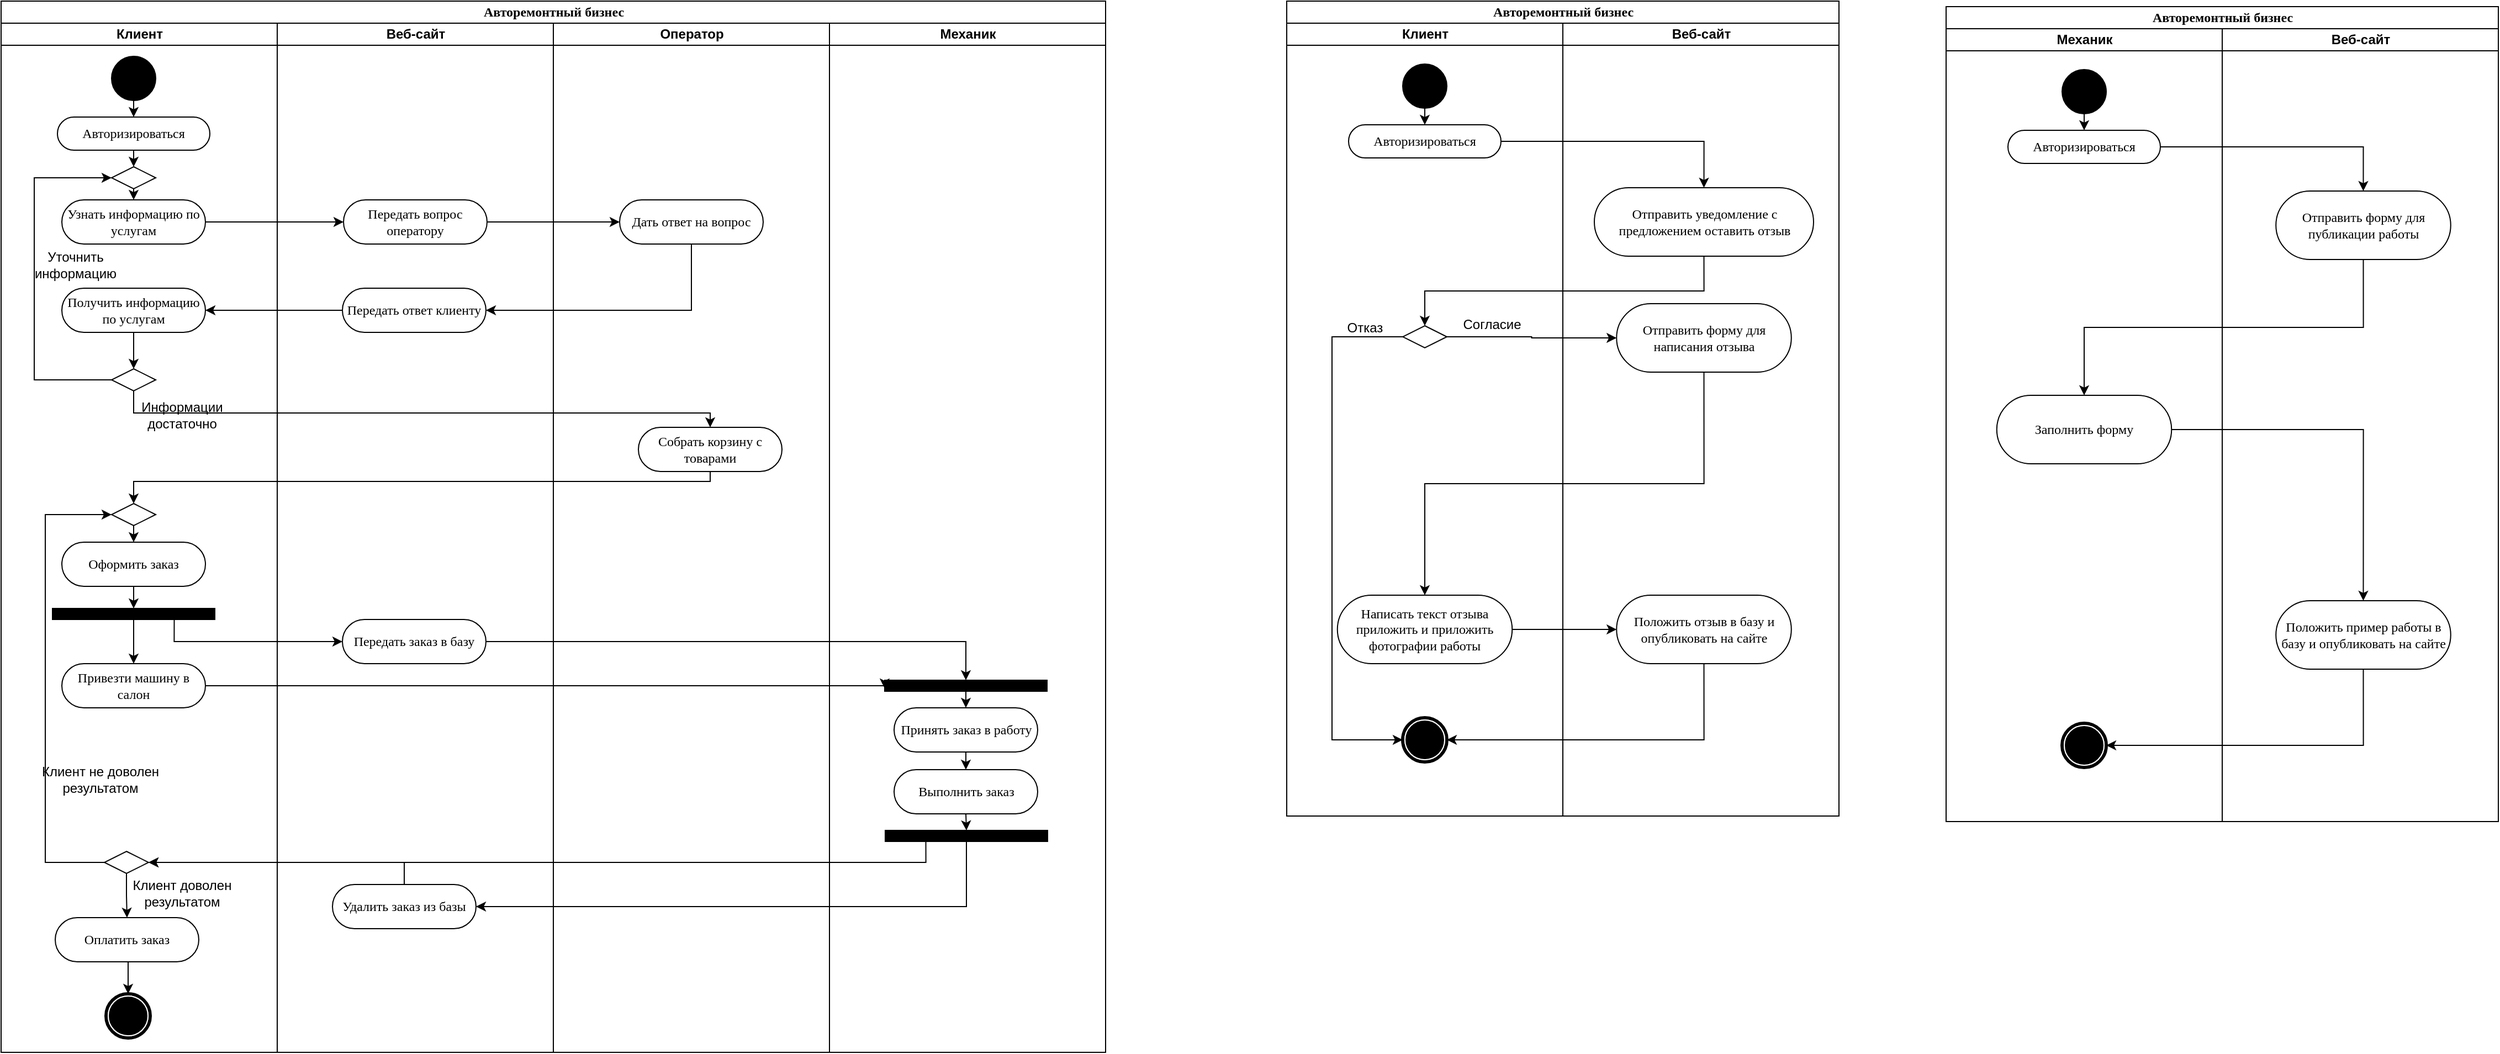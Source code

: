 <mxfile version="26.2.13">
  <diagram name="Page-1" id="0783ab3e-0a74-02c8-0abd-f7b4e66b4bec">
    <mxGraphModel dx="2633" dy="821" grid="0" gridSize="10" guides="1" tooltips="1" connect="1" arrows="1" fold="1" page="0" pageScale="1" pageWidth="850" pageHeight="1100" background="none" math="0" shadow="0">
      <root>
        <mxCell id="0" />
        <mxCell id="1" parent="0" />
        <mxCell id="1c1d494c118603dd-1" value="Авторемонтный бизнес" style="swimlane;html=1;childLayout=stackLayout;startSize=20;rounded=0;shadow=0;comic=0;labelBackgroundColor=none;strokeWidth=1;fontFamily=Verdana;fontSize=12;align=center;" parent="1" vertex="1">
          <mxGeometry x="-482" y="24" width="1000" height="952" as="geometry" />
        </mxCell>
        <mxCell id="1c1d494c118603dd-2" value="Клиент" style="swimlane;html=1;startSize=20;" parent="1c1d494c118603dd-1" vertex="1">
          <mxGeometry y="20" width="250" height="932" as="geometry" />
        </mxCell>
        <mxCell id="1c1d494c118603dd-6" value="Узнать информацию по услугам" style="rounded=1;whiteSpace=wrap;html=1;shadow=0;comic=0;labelBackgroundColor=none;strokeWidth=1;fontFamily=Verdana;fontSize=12;align=center;arcSize=50;" parent="1c1d494c118603dd-2" vertex="1">
          <mxGeometry x="55" y="160" width="130" height="40" as="geometry" />
        </mxCell>
        <mxCell id="mRWU8JhYGGB55TLCzHCI-21" style="edgeStyle=orthogonalEdgeStyle;rounded=0;orthogonalLoop=1;jettySize=auto;html=1;exitX=0.5;exitY=1;exitDx=0;exitDy=0;entryX=0.5;entryY=0;entryDx=0;entryDy=0;" edge="1" parent="1c1d494c118603dd-2" source="60571a20871a0731-4" target="60571a20871a0731-8">
          <mxGeometry relative="1" as="geometry" />
        </mxCell>
        <mxCell id="60571a20871a0731-4" value="" style="ellipse;whiteSpace=wrap;html=1;rounded=0;shadow=0;comic=0;labelBackgroundColor=none;strokeWidth=1;fillColor=#000000;fontFamily=Verdana;fontSize=12;align=center;" parent="1c1d494c118603dd-2" vertex="1">
          <mxGeometry x="100" y="30" width="40" height="40" as="geometry" />
        </mxCell>
        <mxCell id="ITNqKYcbNvVYaU0ilECt-60" style="edgeStyle=orthogonalEdgeStyle;rounded=0;orthogonalLoop=1;jettySize=auto;html=1;exitX=0.5;exitY=1;exitDx=0;exitDy=0;entryX=0.5;entryY=0;entryDx=0;entryDy=0;" parent="1c1d494c118603dd-2" source="60571a20871a0731-8" target="ITNqKYcbNvVYaU0ilECt-59" edge="1">
          <mxGeometry relative="1" as="geometry" />
        </mxCell>
        <mxCell id="60571a20871a0731-8" value="Авторизироваться" style="rounded=1;whiteSpace=wrap;html=1;shadow=0;comic=0;labelBackgroundColor=none;strokeWidth=1;fontFamily=Verdana;fontSize=12;align=center;arcSize=50;" parent="1c1d494c118603dd-2" vertex="1">
          <mxGeometry x="51" y="85" width="138" height="30" as="geometry" />
        </mxCell>
        <mxCell id="ITNqKYcbNvVYaU0ilECt-21" style="edgeStyle=orthogonalEdgeStyle;rounded=0;orthogonalLoop=1;jettySize=auto;html=1;exitX=0;exitY=0.5;exitDx=0;exitDy=0;entryX=0;entryY=0.5;entryDx=0;entryDy=0;" parent="1c1d494c118603dd-2" source="ITNqKYcbNvVYaU0ilECt-17" target="ITNqKYcbNvVYaU0ilECt-59" edge="1">
          <mxGeometry relative="1" as="geometry">
            <Array as="points">
              <mxPoint x="30" y="323" />
              <mxPoint x="30" y="140" />
            </Array>
          </mxGeometry>
        </mxCell>
        <mxCell id="ITNqKYcbNvVYaU0ilECt-17" value="" style="rhombus;whiteSpace=wrap;html=1;" parent="1c1d494c118603dd-2" vertex="1">
          <mxGeometry x="100" y="313" width="40" height="20" as="geometry" />
        </mxCell>
        <mxCell id="ITNqKYcbNvVYaU0ilECt-27" value="Информации достаточно" style="text;html=1;align=center;verticalAlign=middle;whiteSpace=wrap;rounded=0;" parent="1c1d494c118603dd-2" vertex="1">
          <mxGeometry x="133.5" y="340" width="60" height="30" as="geometry" />
        </mxCell>
        <mxCell id="mRWU8JhYGGB55TLCzHCI-18" style="edgeStyle=orthogonalEdgeStyle;rounded=0;orthogonalLoop=1;jettySize=auto;html=1;exitX=0.5;exitY=1;exitDx=0;exitDy=0;entryX=0.5;entryY=0;entryDx=0;entryDy=0;" edge="1" parent="1c1d494c118603dd-2" source="ITNqKYcbNvVYaU0ilECt-29" target="ITNqKYcbNvVYaU0ilECt-38">
          <mxGeometry relative="1" as="geometry" />
        </mxCell>
        <mxCell id="ITNqKYcbNvVYaU0ilECt-29" value="Оформить заказ" style="rounded=1;whiteSpace=wrap;html=1;shadow=0;comic=0;labelBackgroundColor=none;strokeWidth=1;fontFamily=Verdana;fontSize=12;align=center;arcSize=50;" parent="1c1d494c118603dd-2" vertex="1">
          <mxGeometry x="55" y="470" width="130" height="40" as="geometry" />
        </mxCell>
        <mxCell id="60571a20871a0731-5" value="" style="shape=mxgraph.bpmn.shape;html=1;verticalLabelPosition=bottom;labelBackgroundColor=#ffffff;verticalAlign=top;perimeter=ellipsePerimeter;outline=end;symbol=terminate;rounded=0;shadow=0;comic=0;strokeWidth=1;fontFamily=Verdana;fontSize=12;align=center;" parent="1c1d494c118603dd-2" vertex="1">
          <mxGeometry x="95" y="879" width="40" height="40" as="geometry" />
        </mxCell>
        <mxCell id="mRWU8JhYGGB55TLCzHCI-17" style="edgeStyle=orthogonalEdgeStyle;rounded=0;orthogonalLoop=1;jettySize=auto;html=1;exitX=0.5;exitY=1;exitDx=0;exitDy=0;entryX=0.5;entryY=0;entryDx=0;entryDy=0;" edge="1" parent="1c1d494c118603dd-2" source="ITNqKYcbNvVYaU0ilECt-38" target="ITNqKYcbNvVYaU0ilECt-40">
          <mxGeometry relative="1" as="geometry" />
        </mxCell>
        <mxCell id="ITNqKYcbNvVYaU0ilECt-38" value="" style="whiteSpace=wrap;html=1;rounded=0;shadow=0;comic=0;labelBackgroundColor=none;strokeWidth=1;fillColor=#000000;fontFamily=Verdana;fontSize=12;align=center;rotation=0;" parent="1c1d494c118603dd-2" vertex="1">
          <mxGeometry x="46.5" y="530" width="147" height="10" as="geometry" />
        </mxCell>
        <mxCell id="ITNqKYcbNvVYaU0ilECt-40" value="Привезти машину в салон" style="rounded=1;whiteSpace=wrap;html=1;shadow=0;comic=0;labelBackgroundColor=none;strokeWidth=1;fontFamily=Verdana;fontSize=12;align=center;arcSize=50;" parent="1c1d494c118603dd-2" vertex="1">
          <mxGeometry x="55" y="580" width="130" height="40" as="geometry" />
        </mxCell>
        <mxCell id="mRWU8JhYGGB55TLCzHCI-99" style="edgeStyle=orthogonalEdgeStyle;rounded=0;orthogonalLoop=1;jettySize=auto;html=1;exitX=0.5;exitY=1;exitDx=0;exitDy=0;entryX=0.5;entryY=0;entryDx=0;entryDy=0;" edge="1" parent="1c1d494c118603dd-2" source="ITNqKYcbNvVYaU0ilECt-56" target="60571a20871a0731-5">
          <mxGeometry relative="1" as="geometry" />
        </mxCell>
        <mxCell id="ITNqKYcbNvVYaU0ilECt-56" value="Оплатить заказ" style="rounded=1;whiteSpace=wrap;html=1;shadow=0;comic=0;labelBackgroundColor=none;strokeWidth=1;fontFamily=Verdana;fontSize=12;align=center;arcSize=50;" parent="1c1d494c118603dd-2" vertex="1">
          <mxGeometry x="49" y="810" width="130" height="40" as="geometry" />
        </mxCell>
        <mxCell id="ITNqKYcbNvVYaU0ilECt-61" style="edgeStyle=orthogonalEdgeStyle;rounded=0;orthogonalLoop=1;jettySize=auto;html=1;exitX=0.5;exitY=1;exitDx=0;exitDy=0;entryX=0.5;entryY=0;entryDx=0;entryDy=0;" parent="1c1d494c118603dd-2" source="ITNqKYcbNvVYaU0ilECt-59" target="1c1d494c118603dd-6" edge="1">
          <mxGeometry relative="1" as="geometry" />
        </mxCell>
        <mxCell id="ITNqKYcbNvVYaU0ilECt-59" value="" style="rhombus;whiteSpace=wrap;html=1;" parent="1c1d494c118603dd-2" vertex="1">
          <mxGeometry x="100" y="130" width="40" height="20" as="geometry" />
        </mxCell>
        <mxCell id="ITNqKYcbNvVYaU0ilECt-25" value="Уточнить информацию" style="text;html=1;align=center;verticalAlign=middle;whiteSpace=wrap;rounded=0;" parent="1c1d494c118603dd-2" vertex="1">
          <mxGeometry x="35" y="204" width="65" height="30" as="geometry" />
        </mxCell>
        <mxCell id="mRWU8JhYGGB55TLCzHCI-6" style="edgeStyle=orthogonalEdgeStyle;rounded=0;orthogonalLoop=1;jettySize=auto;html=1;exitX=0.5;exitY=1;exitDx=0;exitDy=0;entryX=0.5;entryY=0;entryDx=0;entryDy=0;" edge="1" parent="1c1d494c118603dd-2" source="mRWU8JhYGGB55TLCzHCI-4" target="ITNqKYcbNvVYaU0ilECt-56">
          <mxGeometry relative="1" as="geometry" />
        </mxCell>
        <mxCell id="mRWU8JhYGGB55TLCzHCI-14" style="edgeStyle=orthogonalEdgeStyle;rounded=0;orthogonalLoop=1;jettySize=auto;html=1;exitX=0;exitY=0.5;exitDx=0;exitDy=0;entryX=0;entryY=0.5;entryDx=0;entryDy=0;" edge="1" parent="1c1d494c118603dd-2" source="mRWU8JhYGGB55TLCzHCI-4" target="mRWU8JhYGGB55TLCzHCI-10">
          <mxGeometry relative="1" as="geometry">
            <Array as="points">
              <mxPoint x="40" y="760" />
              <mxPoint x="40" y="445" />
            </Array>
          </mxGeometry>
        </mxCell>
        <mxCell id="mRWU8JhYGGB55TLCzHCI-4" value="" style="rhombus;whiteSpace=wrap;html=1;" vertex="1" parent="1c1d494c118603dd-2">
          <mxGeometry x="93.5" y="750" width="40" height="20" as="geometry" />
        </mxCell>
        <mxCell id="mRWU8JhYGGB55TLCzHCI-8" value="Клиент доволен результатом" style="text;html=1;align=center;verticalAlign=middle;whiteSpace=wrap;rounded=0;" vertex="1" parent="1c1d494c118603dd-2">
          <mxGeometry x="113.5" y="773" width="100" height="30" as="geometry" />
        </mxCell>
        <mxCell id="mRWU8JhYGGB55TLCzHCI-20" style="edgeStyle=orthogonalEdgeStyle;rounded=0;orthogonalLoop=1;jettySize=auto;html=1;exitX=0.5;exitY=1;exitDx=0;exitDy=0;entryX=0.5;entryY=0;entryDx=0;entryDy=0;" edge="1" parent="1c1d494c118603dd-2" source="mRWU8JhYGGB55TLCzHCI-10" target="ITNqKYcbNvVYaU0ilECt-29">
          <mxGeometry relative="1" as="geometry" />
        </mxCell>
        <mxCell id="mRWU8JhYGGB55TLCzHCI-10" value="" style="rhombus;whiteSpace=wrap;html=1;" vertex="1" parent="1c1d494c118603dd-2">
          <mxGeometry x="100" y="435" width="40" height="20" as="geometry" />
        </mxCell>
        <mxCell id="mRWU8JhYGGB55TLCzHCI-9" value="Клиент не доволен результатом" style="text;html=1;align=center;verticalAlign=middle;whiteSpace=wrap;rounded=0;" vertex="1" parent="1c1d494c118603dd-2">
          <mxGeometry x="35" y="670" width="110" height="30" as="geometry" />
        </mxCell>
        <mxCell id="ITNqKYcbNvVYaU0ilECt-14" value="Получить информацию по услугам" style="rounded=1;whiteSpace=wrap;html=1;shadow=0;comic=0;labelBackgroundColor=none;strokeWidth=1;fontFamily=Verdana;fontSize=12;align=center;arcSize=50;" parent="1c1d494c118603dd-2" vertex="1">
          <mxGeometry x="55" y="240" width="130" height="40" as="geometry" />
        </mxCell>
        <mxCell id="ITNqKYcbNvVYaU0ilECt-18" style="edgeStyle=orthogonalEdgeStyle;rounded=0;orthogonalLoop=1;jettySize=auto;html=1;exitX=0.5;exitY=1;exitDx=0;exitDy=0;entryX=0.5;entryY=0;entryDx=0;entryDy=0;" parent="1c1d494c118603dd-2" source="ITNqKYcbNvVYaU0ilECt-14" target="ITNqKYcbNvVYaU0ilECt-17" edge="1">
          <mxGeometry relative="1" as="geometry" />
        </mxCell>
        <mxCell id="1c1d494c118603dd-3" value="Веб-сайт" style="swimlane;html=1;startSize=20;" parent="1c1d494c118603dd-1" vertex="1">
          <mxGeometry x="250" y="20" width="250" height="932" as="geometry" />
        </mxCell>
        <mxCell id="ITNqKYcbNvVYaU0ilECt-9" value="Передать вопрос оператору" style="rounded=1;whiteSpace=wrap;html=1;shadow=0;comic=0;labelBackgroundColor=none;strokeWidth=1;fontFamily=Verdana;fontSize=12;align=center;arcSize=50;" parent="1c1d494c118603dd-3" vertex="1">
          <mxGeometry x="60" y="160" width="130" height="40" as="geometry" />
        </mxCell>
        <mxCell id="ITNqKYcbNvVYaU0ilECt-31" value="Передать заказ в базу" style="rounded=1;whiteSpace=wrap;html=1;shadow=0;comic=0;labelBackgroundColor=none;strokeWidth=1;fontFamily=Verdana;fontSize=12;align=center;arcSize=50;" parent="1c1d494c118603dd-3" vertex="1">
          <mxGeometry x="59" y="540" width="130" height="40" as="geometry" />
        </mxCell>
        <mxCell id="ITNqKYcbNvVYaU0ilECt-54" value="Удалить заказ из базы" style="rounded=1;whiteSpace=wrap;html=1;shadow=0;comic=0;labelBackgroundColor=none;strokeWidth=1;fontFamily=Verdana;fontSize=12;align=center;arcSize=50;" parent="1c1d494c118603dd-3" vertex="1">
          <mxGeometry x="50" y="780" width="130" height="40" as="geometry" />
        </mxCell>
        <mxCell id="ITNqKYcbNvVYaU0ilECt-62" value="Передать ответ клиенту" style="rounded=1;whiteSpace=wrap;html=1;shadow=0;comic=0;labelBackgroundColor=none;strokeWidth=1;fontFamily=Verdana;fontSize=12;align=center;arcSize=50;" parent="1c1d494c118603dd-3" vertex="1">
          <mxGeometry x="59" y="240" width="130" height="40" as="geometry" />
        </mxCell>
        <mxCell id="1c1d494c118603dd-4" value="Оператор" style="swimlane;html=1;startSize=20;" parent="1c1d494c118603dd-1" vertex="1">
          <mxGeometry x="500" y="20" width="250" height="932" as="geometry" />
        </mxCell>
        <mxCell id="ITNqKYcbNvVYaU0ilECt-11" value="Дать ответ на вопрос" style="rounded=1;whiteSpace=wrap;html=1;shadow=0;comic=0;labelBackgroundColor=none;strokeWidth=1;fontFamily=Verdana;fontSize=12;align=center;arcSize=50;" parent="1c1d494c118603dd-4" vertex="1">
          <mxGeometry x="60" y="160" width="130" height="40" as="geometry" />
        </mxCell>
        <mxCell id="ITNqKYcbNvVYaU0ilECt-6" value="Механик" style="swimlane;html=1;startSize=20;" parent="1c1d494c118603dd-1" vertex="1">
          <mxGeometry x="750" y="20" width="250" height="932" as="geometry" />
        </mxCell>
        <mxCell id="ITNqKYcbNvVYaU0ilECt-49" style="edgeStyle=orthogonalEdgeStyle;rounded=0;orthogonalLoop=1;jettySize=auto;html=1;exitX=0.5;exitY=1;exitDx=0;exitDy=0;entryX=0.5;entryY=0;entryDx=0;entryDy=0;" parent="ITNqKYcbNvVYaU0ilECt-6" source="ITNqKYcbNvVYaU0ilECt-43" target="ITNqKYcbNvVYaU0ilECt-47" edge="1">
          <mxGeometry relative="1" as="geometry" />
        </mxCell>
        <mxCell id="ITNqKYcbNvVYaU0ilECt-43" value="" style="whiteSpace=wrap;html=1;rounded=0;shadow=0;comic=0;labelBackgroundColor=none;strokeWidth=1;fillColor=#000000;fontFamily=Verdana;fontSize=12;align=center;rotation=0;" parent="ITNqKYcbNvVYaU0ilECt-6" vertex="1">
          <mxGeometry x="50" y="595" width="147" height="10" as="geometry" />
        </mxCell>
        <mxCell id="ITNqKYcbNvVYaU0ilECt-52" style="edgeStyle=orthogonalEdgeStyle;rounded=0;orthogonalLoop=1;jettySize=auto;html=1;exitX=0.5;exitY=1;exitDx=0;exitDy=0;entryX=0.5;entryY=0;entryDx=0;entryDy=0;" parent="ITNqKYcbNvVYaU0ilECt-6" source="ITNqKYcbNvVYaU0ilECt-47" target="ITNqKYcbNvVYaU0ilECt-50" edge="1">
          <mxGeometry relative="1" as="geometry" />
        </mxCell>
        <mxCell id="ITNqKYcbNvVYaU0ilECt-47" value="Принять заказ в работу" style="rounded=1;whiteSpace=wrap;html=1;shadow=0;comic=0;labelBackgroundColor=none;strokeWidth=1;fontFamily=Verdana;fontSize=12;align=center;arcSize=50;" parent="ITNqKYcbNvVYaU0ilECt-6" vertex="1">
          <mxGeometry x="58.5" y="620" width="130" height="40" as="geometry" />
        </mxCell>
        <mxCell id="ITNqKYcbNvVYaU0ilECt-53" style="edgeStyle=orthogonalEdgeStyle;rounded=0;orthogonalLoop=1;jettySize=auto;html=1;exitX=0.5;exitY=1;exitDx=0;exitDy=0;entryX=0.5;entryY=0;entryDx=0;entryDy=0;" parent="ITNqKYcbNvVYaU0ilECt-6" source="ITNqKYcbNvVYaU0ilECt-50" target="ITNqKYcbNvVYaU0ilECt-51" edge="1">
          <mxGeometry relative="1" as="geometry" />
        </mxCell>
        <mxCell id="ITNqKYcbNvVYaU0ilECt-50" value="Выполнить заказ" style="rounded=1;whiteSpace=wrap;html=1;shadow=0;comic=0;labelBackgroundColor=none;strokeWidth=1;fontFamily=Verdana;fontSize=12;align=center;arcSize=50;" parent="ITNqKYcbNvVYaU0ilECt-6" vertex="1">
          <mxGeometry x="58.5" y="676" width="130" height="40" as="geometry" />
        </mxCell>
        <mxCell id="ITNqKYcbNvVYaU0ilECt-51" value="" style="whiteSpace=wrap;html=1;rounded=0;shadow=0;comic=0;labelBackgroundColor=none;strokeWidth=1;fillColor=#000000;fontFamily=Verdana;fontSize=12;align=center;rotation=0;" parent="ITNqKYcbNvVYaU0ilECt-6" vertex="1">
          <mxGeometry x="50.5" y="731" width="147" height="10" as="geometry" />
        </mxCell>
        <mxCell id="ITNqKYcbNvVYaU0ilECt-10" style="edgeStyle=orthogonalEdgeStyle;rounded=0;orthogonalLoop=1;jettySize=auto;html=1;exitX=1;exitY=0.5;exitDx=0;exitDy=0;entryX=0;entryY=0.5;entryDx=0;entryDy=0;" parent="1c1d494c118603dd-1" source="1c1d494c118603dd-6" target="ITNqKYcbNvVYaU0ilECt-9" edge="1">
          <mxGeometry relative="1" as="geometry" />
        </mxCell>
        <mxCell id="ITNqKYcbNvVYaU0ilECt-12" style="edgeStyle=orthogonalEdgeStyle;rounded=0;orthogonalLoop=1;jettySize=auto;html=1;exitX=1;exitY=0.5;exitDx=0;exitDy=0;entryX=0;entryY=0.5;entryDx=0;entryDy=0;" parent="1c1d494c118603dd-1" source="ITNqKYcbNvVYaU0ilECt-9" target="ITNqKYcbNvVYaU0ilECt-11" edge="1">
          <mxGeometry relative="1" as="geometry" />
        </mxCell>
        <mxCell id="ITNqKYcbNvVYaU0ilECt-44" style="edgeStyle=orthogonalEdgeStyle;rounded=0;orthogonalLoop=1;jettySize=auto;html=1;exitX=0.75;exitY=1;exitDx=0;exitDy=0;entryX=0;entryY=0.5;entryDx=0;entryDy=0;" parent="1c1d494c118603dd-1" source="ITNqKYcbNvVYaU0ilECt-38" target="ITNqKYcbNvVYaU0ilECt-31" edge="1">
          <mxGeometry relative="1" as="geometry" />
        </mxCell>
        <mxCell id="ITNqKYcbNvVYaU0ilECt-45" style="edgeStyle=orthogonalEdgeStyle;rounded=0;orthogonalLoop=1;jettySize=auto;html=1;exitX=1;exitY=0.5;exitDx=0;exitDy=0;entryX=0.5;entryY=0;entryDx=0;entryDy=0;" parent="1c1d494c118603dd-1" source="ITNqKYcbNvVYaU0ilECt-31" target="ITNqKYcbNvVYaU0ilECt-43" edge="1">
          <mxGeometry relative="1" as="geometry" />
        </mxCell>
        <mxCell id="ITNqKYcbNvVYaU0ilECt-46" style="edgeStyle=orthogonalEdgeStyle;rounded=0;orthogonalLoop=1;jettySize=auto;html=1;exitX=1;exitY=0.5;exitDx=0;exitDy=0;entryX=0;entryY=0.75;entryDx=0;entryDy=0;" parent="1c1d494c118603dd-1" source="ITNqKYcbNvVYaU0ilECt-40" target="ITNqKYcbNvVYaU0ilECt-43" edge="1">
          <mxGeometry relative="1" as="geometry">
            <Array as="points">
              <mxPoint x="800" y="620" />
            </Array>
          </mxGeometry>
        </mxCell>
        <mxCell id="ITNqKYcbNvVYaU0ilECt-64" style="edgeStyle=orthogonalEdgeStyle;rounded=0;orthogonalLoop=1;jettySize=auto;html=1;exitX=0.5;exitY=1;exitDx=0;exitDy=0;entryX=1;entryY=0.5;entryDx=0;entryDy=0;" parent="1c1d494c118603dd-1" source="ITNqKYcbNvVYaU0ilECt-11" target="ITNqKYcbNvVYaU0ilECt-62" edge="1">
          <mxGeometry relative="1" as="geometry" />
        </mxCell>
        <mxCell id="ITNqKYcbNvVYaU0ilECt-70" style="edgeStyle=orthogonalEdgeStyle;rounded=0;orthogonalLoop=1;jettySize=auto;html=1;exitX=0.5;exitY=1;exitDx=0;exitDy=0;entryX=1;entryY=0.5;entryDx=0;entryDy=0;" parent="1c1d494c118603dd-1" source="ITNqKYcbNvVYaU0ilECt-51" target="ITNqKYcbNvVYaU0ilECt-54" edge="1">
          <mxGeometry relative="1" as="geometry" />
        </mxCell>
        <mxCell id="mRWU8JhYGGB55TLCzHCI-5" style="edgeStyle=orthogonalEdgeStyle;rounded=0;orthogonalLoop=1;jettySize=auto;html=1;exitX=0.25;exitY=1;exitDx=0;exitDy=0;entryX=1;entryY=0.5;entryDx=0;entryDy=0;" edge="1" parent="1c1d494c118603dd-1" source="ITNqKYcbNvVYaU0ilECt-51" target="mRWU8JhYGGB55TLCzHCI-4">
          <mxGeometry relative="1" as="geometry">
            <Array as="points">
              <mxPoint x="837" y="780" />
            </Array>
          </mxGeometry>
        </mxCell>
        <mxCell id="ITNqKYcbNvVYaU0ilECt-63" style="edgeStyle=orthogonalEdgeStyle;rounded=0;orthogonalLoop=1;jettySize=auto;html=1;exitX=0;exitY=0.5;exitDx=0;exitDy=0;entryX=1;entryY=0.5;entryDx=0;entryDy=0;" parent="1c1d494c118603dd-1" source="ITNqKYcbNvVYaU0ilECt-62" target="ITNqKYcbNvVYaU0ilECt-14" edge="1">
          <mxGeometry relative="1" as="geometry" />
        </mxCell>
        <mxCell id="mRWU8JhYGGB55TLCzHCI-100" style="edgeStyle=orthogonalEdgeStyle;rounded=0;orthogonalLoop=1;jettySize=auto;html=1;exitX=0.5;exitY=0;exitDx=0;exitDy=0;entryX=1;entryY=0.5;entryDx=0;entryDy=0;" edge="1" parent="1c1d494c118603dd-1" source="ITNqKYcbNvVYaU0ilECt-54" target="mRWU8JhYGGB55TLCzHCI-4">
          <mxGeometry relative="1" as="geometry" />
        </mxCell>
        <mxCell id="mRWU8JhYGGB55TLCzHCI-19" style="edgeStyle=orthogonalEdgeStyle;rounded=0;orthogonalLoop=1;jettySize=auto;html=1;exitX=0.5;exitY=1;exitDx=0;exitDy=0;entryX=0.5;entryY=0;entryDx=0;entryDy=0;" edge="1" parent="1" source="ITNqKYcbNvVYaU0ilECt-13" target="mRWU8JhYGGB55TLCzHCI-10">
          <mxGeometry relative="1" as="geometry">
            <Array as="points">
              <mxPoint x="160" y="459" />
              <mxPoint x="-362" y="459" />
            </Array>
          </mxGeometry>
        </mxCell>
        <mxCell id="ITNqKYcbNvVYaU0ilECt-13" value="Собрать корзину с товарами" style="rounded=1;whiteSpace=wrap;html=1;shadow=0;comic=0;labelBackgroundColor=none;strokeWidth=1;fontFamily=Verdana;fontSize=12;align=center;arcSize=50;" parent="1" vertex="1">
          <mxGeometry x="95" y="410" width="130" height="40" as="geometry" />
        </mxCell>
        <mxCell id="ITNqKYcbNvVYaU0ilECt-22" style="edgeStyle=orthogonalEdgeStyle;rounded=0;orthogonalLoop=1;jettySize=auto;html=1;exitX=0.5;exitY=1;exitDx=0;exitDy=0;entryX=0.5;entryY=0;entryDx=0;entryDy=0;" parent="1" source="ITNqKYcbNvVYaU0ilECt-17" target="ITNqKYcbNvVYaU0ilECt-13" edge="1">
          <mxGeometry relative="1" as="geometry">
            <Array as="points">
              <mxPoint x="-362" y="397" />
              <mxPoint x="160" y="397" />
            </Array>
          </mxGeometry>
        </mxCell>
        <mxCell id="mRWU8JhYGGB55TLCzHCI-22" value="Авторемонтный бизнес" style="swimlane;html=1;childLayout=stackLayout;startSize=20;rounded=0;shadow=0;comic=0;labelBackgroundColor=none;strokeWidth=1;fontFamily=Verdana;fontSize=12;align=center;" vertex="1" parent="1">
          <mxGeometry x="682" y="24" width="500" height="738" as="geometry" />
        </mxCell>
        <mxCell id="mRWU8JhYGGB55TLCzHCI-23" value="Клиент" style="swimlane;html=1;startSize=20;" vertex="1" parent="mRWU8JhYGGB55TLCzHCI-22">
          <mxGeometry y="20" width="250" height="718" as="geometry" />
        </mxCell>
        <mxCell id="mRWU8JhYGGB55TLCzHCI-78" style="edgeStyle=orthogonalEdgeStyle;rounded=0;orthogonalLoop=1;jettySize=auto;html=1;exitX=0.5;exitY=1;exitDx=0;exitDy=0;entryX=0.5;entryY=0;entryDx=0;entryDy=0;" edge="1" parent="mRWU8JhYGGB55TLCzHCI-23" source="mRWU8JhYGGB55TLCzHCI-79" target="mRWU8JhYGGB55TLCzHCI-80">
          <mxGeometry relative="1" as="geometry" />
        </mxCell>
        <mxCell id="mRWU8JhYGGB55TLCzHCI-79" value="" style="ellipse;whiteSpace=wrap;html=1;rounded=0;shadow=0;comic=0;labelBackgroundColor=none;strokeWidth=1;fillColor=#000000;fontFamily=Verdana;fontSize=12;align=center;" vertex="1" parent="mRWU8JhYGGB55TLCzHCI-23">
          <mxGeometry x="105" y="37" width="40" height="40" as="geometry" />
        </mxCell>
        <mxCell id="mRWU8JhYGGB55TLCzHCI-80" value="Авторизироваться" style="rounded=1;whiteSpace=wrap;html=1;shadow=0;comic=0;labelBackgroundColor=none;strokeWidth=1;fontFamily=Verdana;fontSize=12;align=center;arcSize=50;" vertex="1" parent="mRWU8JhYGGB55TLCzHCI-23">
          <mxGeometry x="56" y="92" width="138" height="30" as="geometry" />
        </mxCell>
        <mxCell id="mRWU8JhYGGB55TLCzHCI-87" style="edgeStyle=orthogonalEdgeStyle;rounded=0;orthogonalLoop=1;jettySize=auto;html=1;exitX=0;exitY=0.5;exitDx=0;exitDy=0;entryX=0;entryY=0.5;entryDx=0;entryDy=0;" edge="1" parent="mRWU8JhYGGB55TLCzHCI-23" source="mRWU8JhYGGB55TLCzHCI-84" target="mRWU8JhYGGB55TLCzHCI-86">
          <mxGeometry relative="1" as="geometry">
            <Array as="points">
              <mxPoint x="41" y="284" />
              <mxPoint x="41" y="649" />
            </Array>
          </mxGeometry>
        </mxCell>
        <mxCell id="mRWU8JhYGGB55TLCzHCI-84" value="" style="rhombus;whiteSpace=wrap;html=1;" vertex="1" parent="mRWU8JhYGGB55TLCzHCI-23">
          <mxGeometry x="105" y="274" width="40" height="20" as="geometry" />
        </mxCell>
        <mxCell id="mRWU8JhYGGB55TLCzHCI-86" value="" style="shape=mxgraph.bpmn.shape;html=1;verticalLabelPosition=bottom;labelBackgroundColor=#ffffff;verticalAlign=top;perimeter=ellipsePerimeter;outline=end;symbol=terminate;rounded=0;shadow=0;comic=0;strokeWidth=1;fontFamily=Verdana;fontSize=12;align=center;" vertex="1" parent="mRWU8JhYGGB55TLCzHCI-23">
          <mxGeometry x="105" y="629" width="40" height="40" as="geometry" />
        </mxCell>
        <mxCell id="mRWU8JhYGGB55TLCzHCI-88" value="Написать текст отзыва приложить и приложить фотографии работы" style="rounded=1;whiteSpace=wrap;html=1;shadow=0;comic=0;labelBackgroundColor=none;strokeWidth=1;fontFamily=Verdana;fontSize=12;align=center;arcSize=50;" vertex="1" parent="mRWU8JhYGGB55TLCzHCI-23">
          <mxGeometry x="45.88" y="518" width="158.25" height="62" as="geometry" />
        </mxCell>
        <mxCell id="mRWU8JhYGGB55TLCzHCI-93" value="Отказ" style="text;html=1;align=center;verticalAlign=middle;whiteSpace=wrap;rounded=0;" vertex="1" parent="mRWU8JhYGGB55TLCzHCI-23">
          <mxGeometry x="41" y="261" width="60" height="30" as="geometry" />
        </mxCell>
        <mxCell id="mRWU8JhYGGB55TLCzHCI-94" value="Согласие" style="text;html=1;align=center;verticalAlign=middle;whiteSpace=wrap;rounded=0;" vertex="1" parent="mRWU8JhYGGB55TLCzHCI-23">
          <mxGeometry x="156" y="258" width="60" height="30" as="geometry" />
        </mxCell>
        <mxCell id="mRWU8JhYGGB55TLCzHCI-50" value="Веб-сайт" style="swimlane;html=1;startSize=20;" vertex="1" parent="mRWU8JhYGGB55TLCzHCI-22">
          <mxGeometry x="250" y="20" width="250" height="718" as="geometry" />
        </mxCell>
        <mxCell id="mRWU8JhYGGB55TLCzHCI-81" value="Отправить уведомление с предложением оставить отзыв" style="rounded=1;whiteSpace=wrap;html=1;shadow=0;comic=0;labelBackgroundColor=none;strokeWidth=1;fontFamily=Verdana;fontSize=12;align=center;arcSize=50;" vertex="1" parent="mRWU8JhYGGB55TLCzHCI-50">
          <mxGeometry x="28.5" y="149" width="198.5" height="62" as="geometry" />
        </mxCell>
        <mxCell id="mRWU8JhYGGB55TLCzHCI-89" value="Положить отзыв в базу и опубликовать на сайте" style="rounded=1;whiteSpace=wrap;html=1;shadow=0;comic=0;labelBackgroundColor=none;strokeWidth=1;fontFamily=Verdana;fontSize=12;align=center;arcSize=50;" vertex="1" parent="mRWU8JhYGGB55TLCzHCI-50">
          <mxGeometry x="48.63" y="518" width="158.25" height="62" as="geometry" />
        </mxCell>
        <mxCell id="mRWU8JhYGGB55TLCzHCI-95" value="Отправить форму для написания отзыва" style="rounded=1;whiteSpace=wrap;html=1;shadow=0;comic=0;labelBackgroundColor=none;strokeWidth=1;fontFamily=Verdana;fontSize=12;align=center;arcSize=50;" vertex="1" parent="mRWU8JhYGGB55TLCzHCI-50">
          <mxGeometry x="48.63" y="254" width="158.25" height="62" as="geometry" />
        </mxCell>
        <mxCell id="mRWU8JhYGGB55TLCzHCI-82" style="edgeStyle=orthogonalEdgeStyle;rounded=0;orthogonalLoop=1;jettySize=auto;html=1;exitX=1;exitY=0.5;exitDx=0;exitDy=0;entryX=0.5;entryY=0;entryDx=0;entryDy=0;" edge="1" parent="mRWU8JhYGGB55TLCzHCI-22" source="mRWU8JhYGGB55TLCzHCI-80" target="mRWU8JhYGGB55TLCzHCI-81">
          <mxGeometry relative="1" as="geometry" />
        </mxCell>
        <mxCell id="mRWU8JhYGGB55TLCzHCI-85" style="edgeStyle=orthogonalEdgeStyle;rounded=0;orthogonalLoop=1;jettySize=auto;html=1;exitX=0.5;exitY=1;exitDx=0;exitDy=0;entryX=0.5;entryY=0;entryDx=0;entryDy=0;" edge="1" parent="mRWU8JhYGGB55TLCzHCI-22" source="mRWU8JhYGGB55TLCzHCI-81" target="mRWU8JhYGGB55TLCzHCI-84">
          <mxGeometry relative="1" as="geometry" />
        </mxCell>
        <mxCell id="mRWU8JhYGGB55TLCzHCI-91" style="edgeStyle=orthogonalEdgeStyle;rounded=0;orthogonalLoop=1;jettySize=auto;html=1;exitX=1;exitY=0.5;exitDx=0;exitDy=0;entryX=0;entryY=0.5;entryDx=0;entryDy=0;" edge="1" parent="mRWU8JhYGGB55TLCzHCI-22" source="mRWU8JhYGGB55TLCzHCI-88" target="mRWU8JhYGGB55TLCzHCI-89">
          <mxGeometry relative="1" as="geometry" />
        </mxCell>
        <mxCell id="mRWU8JhYGGB55TLCzHCI-92" style="edgeStyle=orthogonalEdgeStyle;rounded=0;orthogonalLoop=1;jettySize=auto;html=1;exitX=0.5;exitY=1;exitDx=0;exitDy=0;entryX=1;entryY=0.5;entryDx=0;entryDy=0;" edge="1" parent="mRWU8JhYGGB55TLCzHCI-22" source="mRWU8JhYGGB55TLCzHCI-89" target="mRWU8JhYGGB55TLCzHCI-86">
          <mxGeometry relative="1" as="geometry" />
        </mxCell>
        <mxCell id="mRWU8JhYGGB55TLCzHCI-97" style="edgeStyle=orthogonalEdgeStyle;rounded=0;orthogonalLoop=1;jettySize=auto;html=1;exitX=1;exitY=0.5;exitDx=0;exitDy=0;entryX=0;entryY=0.5;entryDx=0;entryDy=0;" edge="1" parent="mRWU8JhYGGB55TLCzHCI-22" source="mRWU8JhYGGB55TLCzHCI-84" target="mRWU8JhYGGB55TLCzHCI-95">
          <mxGeometry relative="1" as="geometry" />
        </mxCell>
        <mxCell id="mRWU8JhYGGB55TLCzHCI-98" style="edgeStyle=orthogonalEdgeStyle;rounded=0;orthogonalLoop=1;jettySize=auto;html=1;exitX=0.5;exitY=1;exitDx=0;exitDy=0;entryX=0.5;entryY=0;entryDx=0;entryDy=0;" edge="1" parent="mRWU8JhYGGB55TLCzHCI-22" source="mRWU8JhYGGB55TLCzHCI-95" target="mRWU8JhYGGB55TLCzHCI-88">
          <mxGeometry relative="1" as="geometry" />
        </mxCell>
        <mxCell id="mRWU8JhYGGB55TLCzHCI-101" value="Авторемонтный бизнес" style="swimlane;html=1;childLayout=stackLayout;startSize=20;rounded=0;shadow=0;comic=0;labelBackgroundColor=none;strokeWidth=1;fontFamily=Verdana;fontSize=12;align=center;" vertex="1" parent="1">
          <mxGeometry x="1279" y="29" width="500" height="738" as="geometry" />
        </mxCell>
        <mxCell id="mRWU8JhYGGB55TLCzHCI-102" value="Механик" style="swimlane;html=1;startSize=20;" vertex="1" parent="mRWU8JhYGGB55TLCzHCI-101">
          <mxGeometry y="20" width="250" height="718" as="geometry" />
        </mxCell>
        <mxCell id="mRWU8JhYGGB55TLCzHCI-103" style="edgeStyle=orthogonalEdgeStyle;rounded=0;orthogonalLoop=1;jettySize=auto;html=1;exitX=0.5;exitY=1;exitDx=0;exitDy=0;entryX=0.5;entryY=0;entryDx=0;entryDy=0;" edge="1" parent="mRWU8JhYGGB55TLCzHCI-102" source="mRWU8JhYGGB55TLCzHCI-104" target="mRWU8JhYGGB55TLCzHCI-105">
          <mxGeometry relative="1" as="geometry" />
        </mxCell>
        <mxCell id="mRWU8JhYGGB55TLCzHCI-104" value="" style="ellipse;whiteSpace=wrap;html=1;rounded=0;shadow=0;comic=0;labelBackgroundColor=none;strokeWidth=1;fillColor=#000000;fontFamily=Verdana;fontSize=12;align=center;" vertex="1" parent="mRWU8JhYGGB55TLCzHCI-102">
          <mxGeometry x="105" y="37" width="40" height="40" as="geometry" />
        </mxCell>
        <mxCell id="mRWU8JhYGGB55TLCzHCI-105" value="Авторизироваться" style="rounded=1;whiteSpace=wrap;html=1;shadow=0;comic=0;labelBackgroundColor=none;strokeWidth=1;fontFamily=Verdana;fontSize=12;align=center;arcSize=50;" vertex="1" parent="mRWU8JhYGGB55TLCzHCI-102">
          <mxGeometry x="56" y="92" width="138" height="30" as="geometry" />
        </mxCell>
        <mxCell id="mRWU8JhYGGB55TLCzHCI-108" value="" style="shape=mxgraph.bpmn.shape;html=1;verticalLabelPosition=bottom;labelBackgroundColor=#ffffff;verticalAlign=top;perimeter=ellipsePerimeter;outline=end;symbol=terminate;rounded=0;shadow=0;comic=0;strokeWidth=1;fontFamily=Verdana;fontSize=12;align=center;" vertex="1" parent="mRWU8JhYGGB55TLCzHCI-102">
          <mxGeometry x="105" y="629" width="40" height="40" as="geometry" />
        </mxCell>
        <mxCell id="mRWU8JhYGGB55TLCzHCI-109" value="Заполнить форму" style="rounded=1;whiteSpace=wrap;html=1;shadow=0;comic=0;labelBackgroundColor=none;strokeWidth=1;fontFamily=Verdana;fontSize=12;align=center;arcSize=50;" vertex="1" parent="mRWU8JhYGGB55TLCzHCI-102">
          <mxGeometry x="45.88" y="332" width="158.25" height="62" as="geometry" />
        </mxCell>
        <mxCell id="mRWU8JhYGGB55TLCzHCI-112" value="Веб-сайт" style="swimlane;html=1;startSize=20;" vertex="1" parent="mRWU8JhYGGB55TLCzHCI-101">
          <mxGeometry x="250" y="20" width="250" height="718" as="geometry" />
        </mxCell>
        <mxCell id="mRWU8JhYGGB55TLCzHCI-114" value="Положить пример работы в базу и опубликовать на сайте" style="rounded=1;whiteSpace=wrap;html=1;shadow=0;comic=0;labelBackgroundColor=none;strokeWidth=1;fontFamily=Verdana;fontSize=12;align=center;arcSize=50;" vertex="1" parent="mRWU8JhYGGB55TLCzHCI-112">
          <mxGeometry x="48.63" y="518" width="158.25" height="62" as="geometry" />
        </mxCell>
        <mxCell id="mRWU8JhYGGB55TLCzHCI-115" value="Отправить форму для публикации работы" style="rounded=1;whiteSpace=wrap;html=1;shadow=0;comic=0;labelBackgroundColor=none;strokeWidth=1;fontFamily=Verdana;fontSize=12;align=center;arcSize=50;" vertex="1" parent="mRWU8JhYGGB55TLCzHCI-112">
          <mxGeometry x="48.63" y="147" width="158.25" height="62" as="geometry" />
        </mxCell>
        <mxCell id="mRWU8JhYGGB55TLCzHCI-119" style="edgeStyle=orthogonalEdgeStyle;rounded=0;orthogonalLoop=1;jettySize=auto;html=1;exitX=0.5;exitY=1;exitDx=0;exitDy=0;entryX=1;entryY=0.5;entryDx=0;entryDy=0;" edge="1" parent="mRWU8JhYGGB55TLCzHCI-101" source="mRWU8JhYGGB55TLCzHCI-114" target="mRWU8JhYGGB55TLCzHCI-108">
          <mxGeometry relative="1" as="geometry" />
        </mxCell>
        <mxCell id="mRWU8JhYGGB55TLCzHCI-122" style="edgeStyle=orthogonalEdgeStyle;rounded=0;orthogonalLoop=1;jettySize=auto;html=1;exitX=1;exitY=0.5;exitDx=0;exitDy=0;" edge="1" parent="mRWU8JhYGGB55TLCzHCI-101" source="mRWU8JhYGGB55TLCzHCI-105" target="mRWU8JhYGGB55TLCzHCI-115">
          <mxGeometry relative="1" as="geometry" />
        </mxCell>
        <mxCell id="mRWU8JhYGGB55TLCzHCI-123" style="edgeStyle=orthogonalEdgeStyle;rounded=0;orthogonalLoop=1;jettySize=auto;html=1;exitX=0.5;exitY=1;exitDx=0;exitDy=0;entryX=0.5;entryY=0;entryDx=0;entryDy=0;" edge="1" parent="mRWU8JhYGGB55TLCzHCI-101" source="mRWU8JhYGGB55TLCzHCI-115" target="mRWU8JhYGGB55TLCzHCI-109">
          <mxGeometry relative="1" as="geometry" />
        </mxCell>
        <mxCell id="mRWU8JhYGGB55TLCzHCI-124" style="edgeStyle=orthogonalEdgeStyle;rounded=0;orthogonalLoop=1;jettySize=auto;html=1;exitX=1;exitY=0.5;exitDx=0;exitDy=0;entryX=0.5;entryY=0;entryDx=0;entryDy=0;" edge="1" parent="mRWU8JhYGGB55TLCzHCI-101" source="mRWU8JhYGGB55TLCzHCI-109" target="mRWU8JhYGGB55TLCzHCI-114">
          <mxGeometry relative="1" as="geometry" />
        </mxCell>
      </root>
    </mxGraphModel>
  </diagram>
</mxfile>
